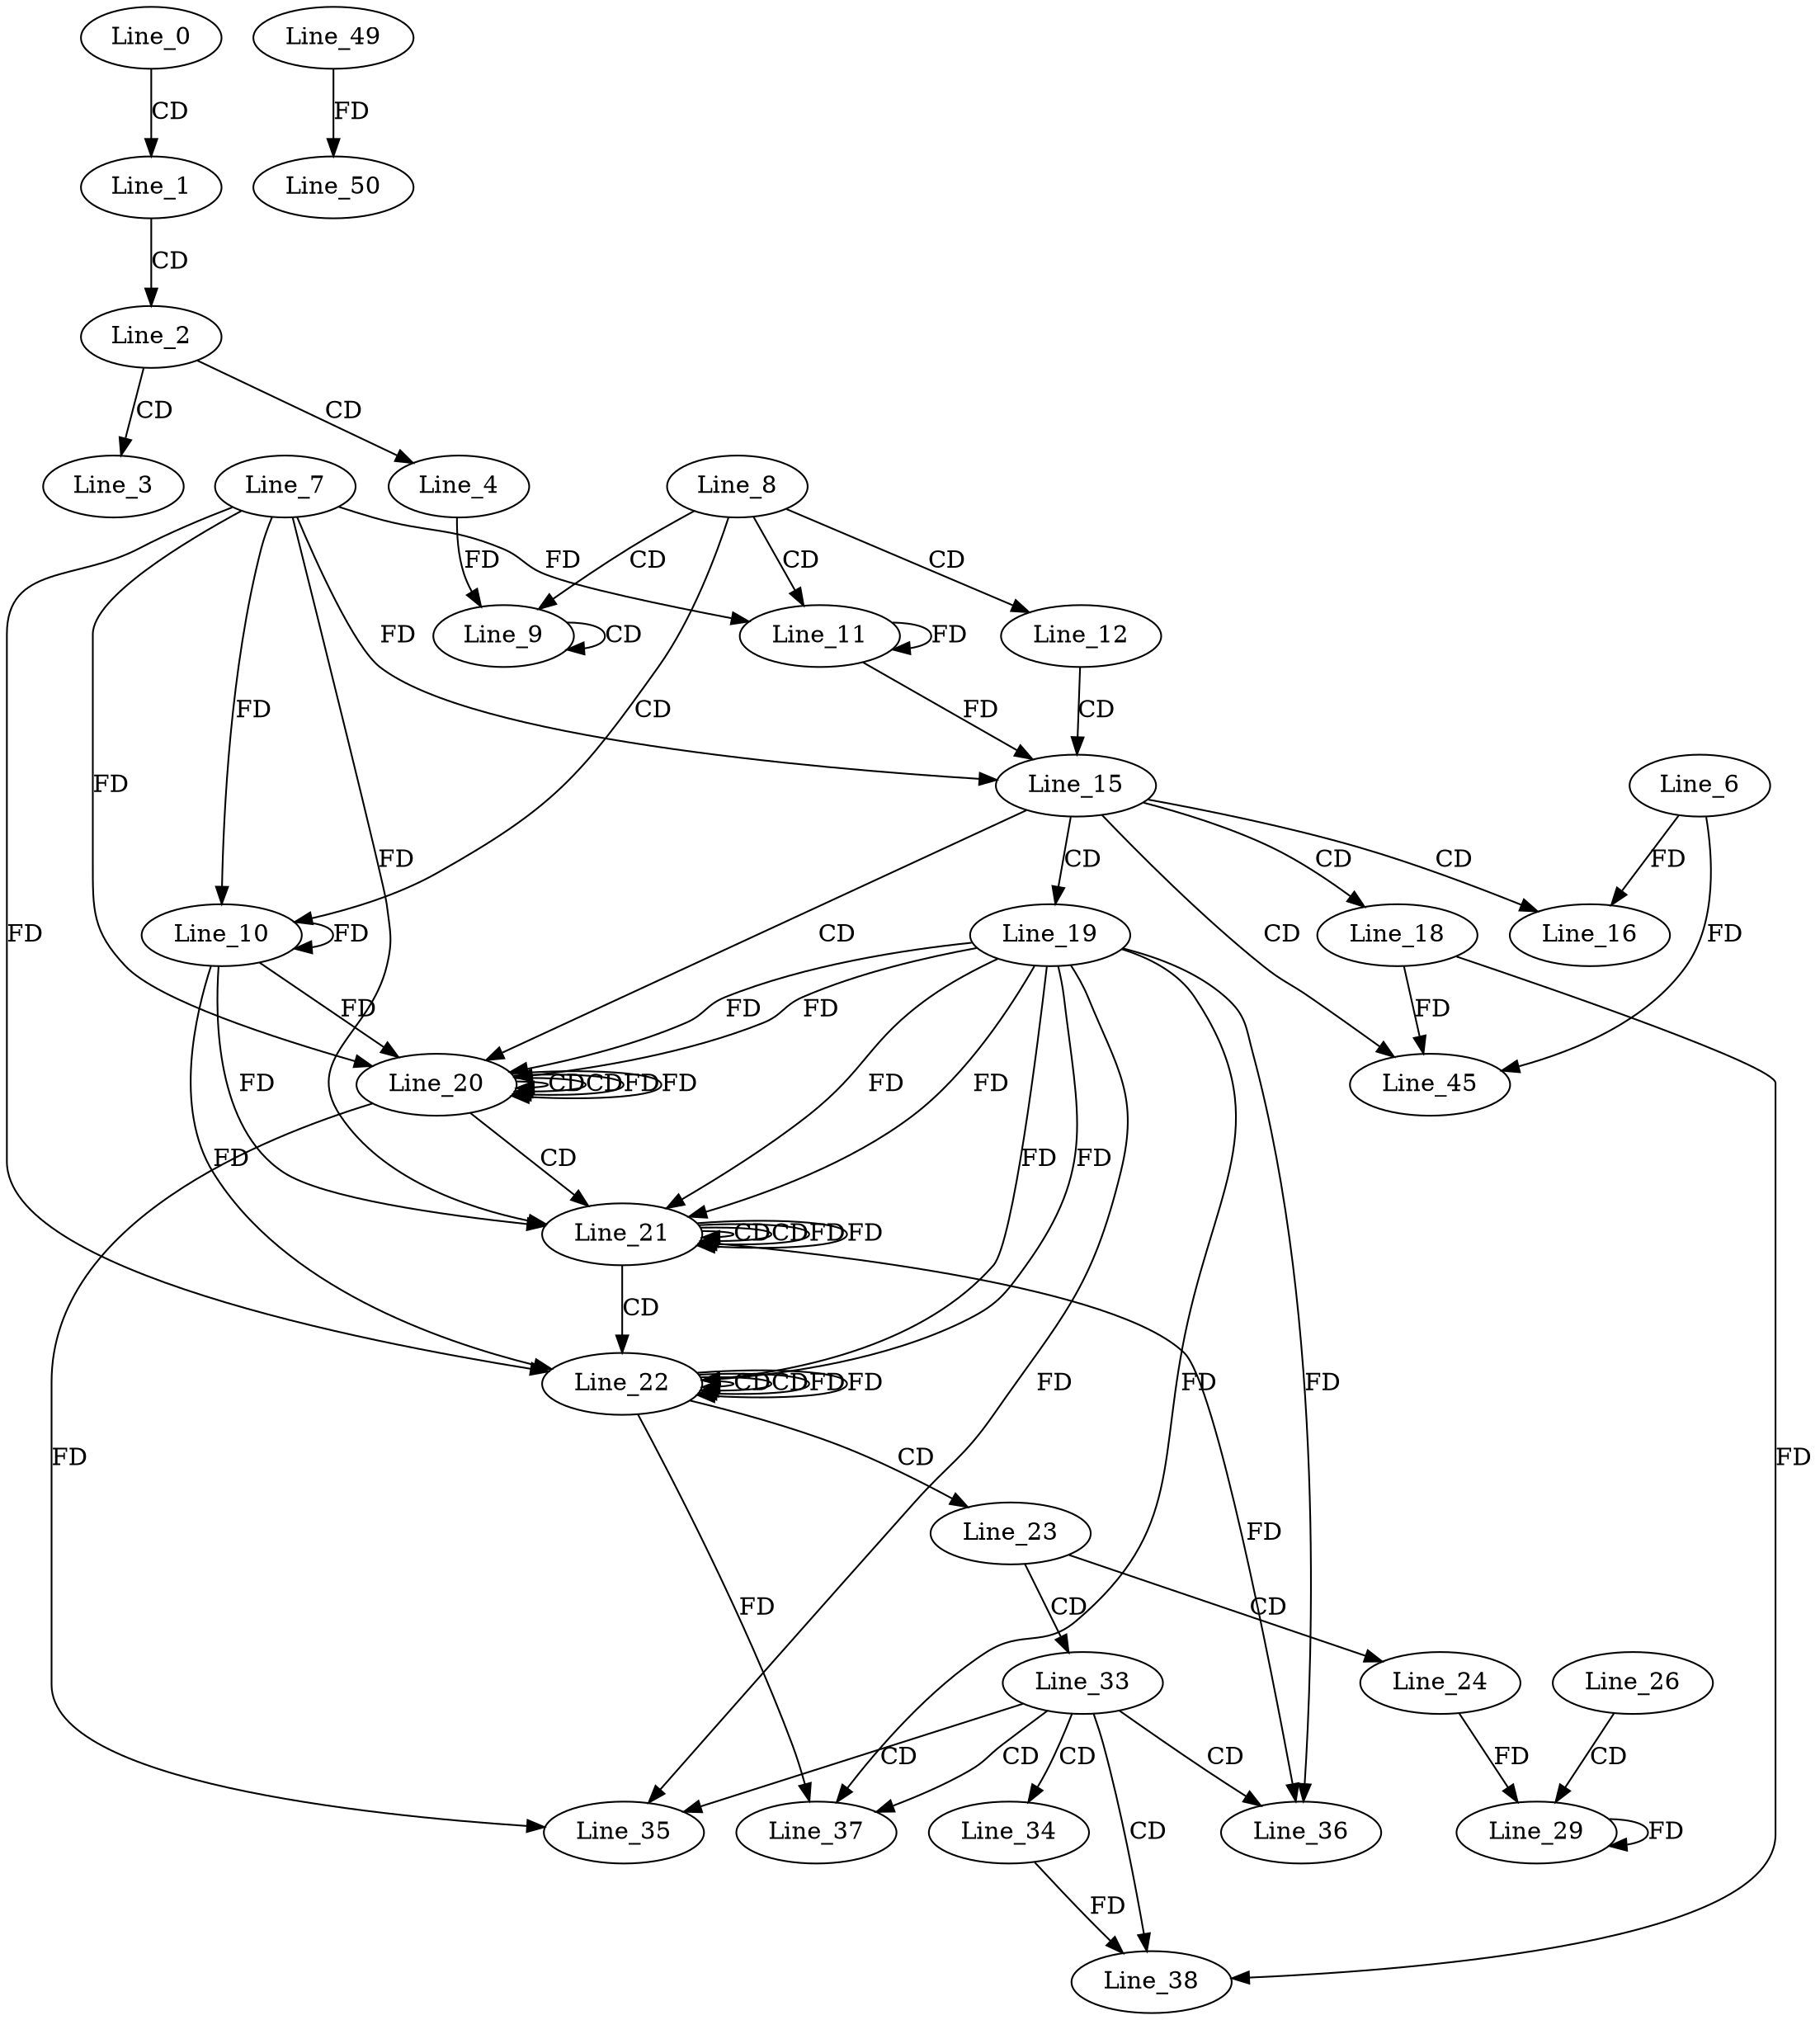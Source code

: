 digraph G {
  Line_0;
  Line_1;
  Line_2;
  Line_3;
  Line_4;
  Line_8;
  Line_9;
  Line_9;
  Line_9;
  Line_10;
  Line_7;
  Line_10;
  Line_11;
  Line_11;
  Line_12;
  Line_15;
  Line_16;
  Line_6;
  Line_18;
  Line_19;
  Line_20;
  Line_20;
  Line_20;
  Line_21;
  Line_21;
  Line_21;
  Line_22;
  Line_22;
  Line_22;
  Line_23;
  Line_24;
  Line_26;
  Line_29;
  Line_33;
  Line_34;
  Line_35;
  Line_36;
  Line_37;
  Line_38;
  Line_45;
  Line_45;
  Line_49;
  Line_50;
  Line_0 -> Line_1 [ label="CD" ];
  Line_1 -> Line_2 [ label="CD" ];
  Line_2 -> Line_3 [ label="CD" ];
  Line_2 -> Line_4 [ label="CD" ];
  Line_8 -> Line_9 [ label="CD" ];
  Line_9 -> Line_9 [ label="CD" ];
  Line_4 -> Line_9 [ label="FD" ];
  Line_8 -> Line_10 [ label="CD" ];
  Line_10 -> Line_10 [ label="FD" ];
  Line_7 -> Line_10 [ label="FD" ];
  Line_8 -> Line_11 [ label="CD" ];
  Line_11 -> Line_11 [ label="FD" ];
  Line_7 -> Line_11 [ label="FD" ];
  Line_8 -> Line_12 [ label="CD" ];
  Line_12 -> Line_15 [ label="CD" ];
  Line_11 -> Line_15 [ label="FD" ];
  Line_7 -> Line_15 [ label="FD" ];
  Line_15 -> Line_16 [ label="CD" ];
  Line_6 -> Line_16 [ label="FD" ];
  Line_15 -> Line_18 [ label="CD" ];
  Line_15 -> Line_19 [ label="CD" ];
  Line_15 -> Line_20 [ label="CD" ];
  Line_20 -> Line_20 [ label="CD" ];
  Line_19 -> Line_20 [ label="FD" ];
  Line_10 -> Line_20 [ label="FD" ];
  Line_7 -> Line_20 [ label="FD" ];
  Line_20 -> Line_20 [ label="CD" ];
  Line_20 -> Line_20 [ label="FD" ];
  Line_19 -> Line_20 [ label="FD" ];
  Line_20 -> Line_21 [ label="CD" ];
  Line_21 -> Line_21 [ label="CD" ];
  Line_19 -> Line_21 [ label="FD" ];
  Line_10 -> Line_21 [ label="FD" ];
  Line_7 -> Line_21 [ label="FD" ];
  Line_21 -> Line_21 [ label="CD" ];
  Line_21 -> Line_21 [ label="FD" ];
  Line_19 -> Line_21 [ label="FD" ];
  Line_21 -> Line_22 [ label="CD" ];
  Line_22 -> Line_22 [ label="CD" ];
  Line_19 -> Line_22 [ label="FD" ];
  Line_10 -> Line_22 [ label="FD" ];
  Line_7 -> Line_22 [ label="FD" ];
  Line_22 -> Line_22 [ label="CD" ];
  Line_22 -> Line_22 [ label="FD" ];
  Line_19 -> Line_22 [ label="FD" ];
  Line_22 -> Line_23 [ label="CD" ];
  Line_23 -> Line_24 [ label="CD" ];
  Line_26 -> Line_29 [ label="CD" ];
  Line_24 -> Line_29 [ label="FD" ];
  Line_29 -> Line_29 [ label="FD" ];
  Line_23 -> Line_33 [ label="CD" ];
  Line_33 -> Line_34 [ label="CD" ];
  Line_33 -> Line_35 [ label="CD" ];
  Line_20 -> Line_35 [ label="FD" ];
  Line_19 -> Line_35 [ label="FD" ];
  Line_33 -> Line_36 [ label="CD" ];
  Line_21 -> Line_36 [ label="FD" ];
  Line_19 -> Line_36 [ label="FD" ];
  Line_33 -> Line_37 [ label="CD" ];
  Line_22 -> Line_37 [ label="FD" ];
  Line_19 -> Line_37 [ label="FD" ];
  Line_33 -> Line_38 [ label="CD" ];
  Line_18 -> Line_38 [ label="FD" ];
  Line_34 -> Line_38 [ label="FD" ];
  Line_15 -> Line_45 [ label="CD" ];
  Line_6 -> Line_45 [ label="FD" ];
  Line_18 -> Line_45 [ label="FD" ];
  Line_49 -> Line_50 [ label="FD" ];
  Line_20 -> Line_20 [ label="FD" ];
  Line_21 -> Line_21 [ label="FD" ];
  Line_22 -> Line_22 [ label="FD" ];
}
